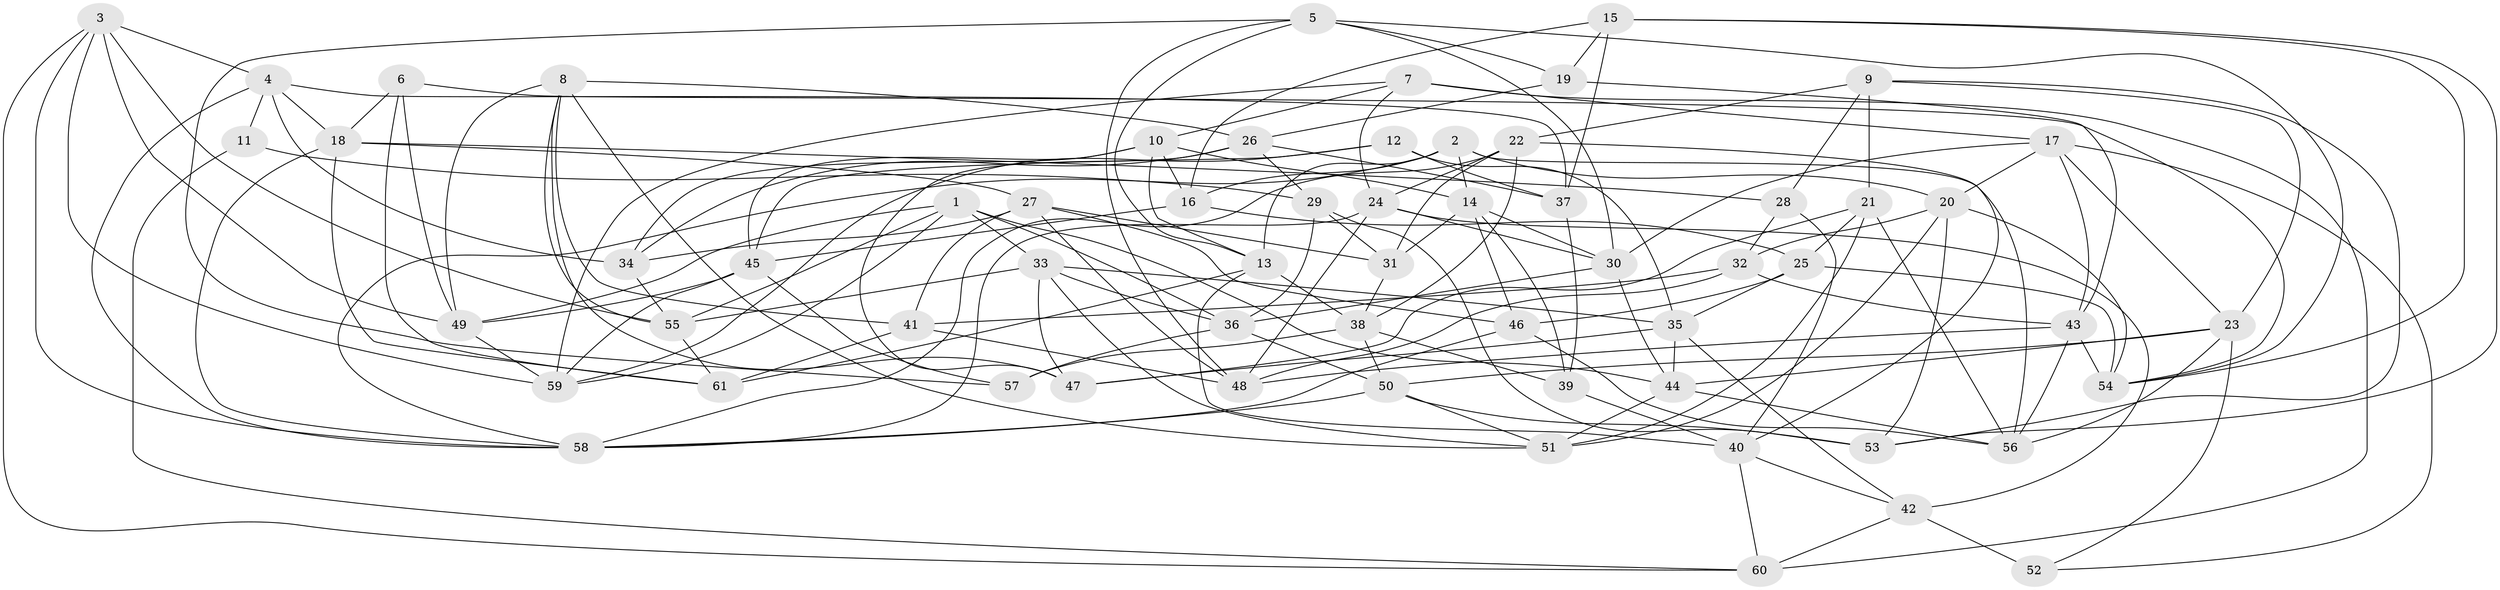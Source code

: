 // original degree distribution, {4: 1.0}
// Generated by graph-tools (version 1.1) at 2025/38/03/04/25 23:38:19]
// undirected, 61 vertices, 166 edges
graph export_dot {
  node [color=gray90,style=filled];
  1;
  2;
  3;
  4;
  5;
  6;
  7;
  8;
  9;
  10;
  11;
  12;
  13;
  14;
  15;
  16;
  17;
  18;
  19;
  20;
  21;
  22;
  23;
  24;
  25;
  26;
  27;
  28;
  29;
  30;
  31;
  32;
  33;
  34;
  35;
  36;
  37;
  38;
  39;
  40;
  41;
  42;
  43;
  44;
  45;
  46;
  47;
  48;
  49;
  50;
  51;
  52;
  53;
  54;
  55;
  56;
  57;
  58;
  59;
  60;
  61;
  1 -- 33 [weight=1.0];
  1 -- 36 [weight=1.0];
  1 -- 44 [weight=1.0];
  1 -- 49 [weight=1.0];
  1 -- 55 [weight=1.0];
  1 -- 59 [weight=1.0];
  2 -- 13 [weight=1.0];
  2 -- 14 [weight=1.0];
  2 -- 16 [weight=1.0];
  2 -- 20 [weight=1.0];
  2 -- 56 [weight=1.0];
  2 -- 58 [weight=1.0];
  3 -- 4 [weight=1.0];
  3 -- 49 [weight=1.0];
  3 -- 55 [weight=1.0];
  3 -- 58 [weight=1.0];
  3 -- 59 [weight=1.0];
  3 -- 60 [weight=1.0];
  4 -- 11 [weight=1.0];
  4 -- 18 [weight=1.0];
  4 -- 34 [weight=1.0];
  4 -- 37 [weight=1.0];
  4 -- 58 [weight=1.0];
  5 -- 13 [weight=1.0];
  5 -- 19 [weight=1.0];
  5 -- 30 [weight=1.0];
  5 -- 48 [weight=1.0];
  5 -- 54 [weight=1.0];
  5 -- 57 [weight=1.0];
  6 -- 18 [weight=1.0];
  6 -- 49 [weight=1.0];
  6 -- 54 [weight=1.0];
  6 -- 61 [weight=1.0];
  7 -- 10 [weight=1.0];
  7 -- 17 [weight=1.0];
  7 -- 24 [weight=1.0];
  7 -- 59 [weight=1.0];
  7 -- 60 [weight=2.0];
  8 -- 26 [weight=1.0];
  8 -- 41 [weight=1.0];
  8 -- 47 [weight=1.0];
  8 -- 49 [weight=1.0];
  8 -- 51 [weight=1.0];
  8 -- 55 [weight=1.0];
  9 -- 21 [weight=2.0];
  9 -- 22 [weight=1.0];
  9 -- 23 [weight=1.0];
  9 -- 28 [weight=1.0];
  9 -- 53 [weight=1.0];
  10 -- 13 [weight=1.0];
  10 -- 14 [weight=1.0];
  10 -- 16 [weight=1.0];
  10 -- 34 [weight=1.0];
  10 -- 45 [weight=1.0];
  11 -- 29 [weight=2.0];
  11 -- 60 [weight=1.0];
  12 -- 35 [weight=1.0];
  12 -- 37 [weight=1.0];
  12 -- 45 [weight=1.0];
  12 -- 59 [weight=1.0];
  13 -- 38 [weight=1.0];
  13 -- 40 [weight=1.0];
  13 -- 61 [weight=1.0];
  14 -- 30 [weight=1.0];
  14 -- 31 [weight=1.0];
  14 -- 39 [weight=1.0];
  14 -- 46 [weight=1.0];
  15 -- 16 [weight=1.0];
  15 -- 19 [weight=1.0];
  15 -- 37 [weight=2.0];
  15 -- 53 [weight=1.0];
  15 -- 54 [weight=1.0];
  16 -- 25 [weight=2.0];
  16 -- 45 [weight=1.0];
  17 -- 20 [weight=1.0];
  17 -- 23 [weight=1.0];
  17 -- 30 [weight=1.0];
  17 -- 43 [weight=1.0];
  17 -- 52 [weight=1.0];
  18 -- 27 [weight=1.0];
  18 -- 28 [weight=1.0];
  18 -- 58 [weight=1.0];
  18 -- 61 [weight=1.0];
  19 -- 26 [weight=1.0];
  19 -- 43 [weight=1.0];
  20 -- 32 [weight=1.0];
  20 -- 51 [weight=1.0];
  20 -- 53 [weight=1.0];
  20 -- 54 [weight=1.0];
  21 -- 25 [weight=1.0];
  21 -- 47 [weight=1.0];
  21 -- 51 [weight=1.0];
  21 -- 56 [weight=1.0];
  22 -- 24 [weight=1.0];
  22 -- 31 [weight=1.0];
  22 -- 38 [weight=1.0];
  22 -- 40 [weight=1.0];
  22 -- 58 [weight=1.0];
  23 -- 44 [weight=1.0];
  23 -- 50 [weight=1.0];
  23 -- 52 [weight=1.0];
  23 -- 56 [weight=1.0];
  24 -- 30 [weight=1.0];
  24 -- 42 [weight=1.0];
  24 -- 48 [weight=1.0];
  24 -- 58 [weight=1.0];
  25 -- 35 [weight=1.0];
  25 -- 46 [weight=1.0];
  25 -- 54 [weight=1.0];
  26 -- 29 [weight=1.0];
  26 -- 34 [weight=2.0];
  26 -- 37 [weight=1.0];
  26 -- 47 [weight=2.0];
  27 -- 31 [weight=1.0];
  27 -- 34 [weight=1.0];
  27 -- 41 [weight=1.0];
  27 -- 46 [weight=2.0];
  27 -- 48 [weight=2.0];
  28 -- 32 [weight=1.0];
  28 -- 40 [weight=1.0];
  29 -- 31 [weight=2.0];
  29 -- 36 [weight=1.0];
  29 -- 53 [weight=2.0];
  30 -- 36 [weight=1.0];
  30 -- 44 [weight=1.0];
  31 -- 38 [weight=1.0];
  32 -- 41 [weight=1.0];
  32 -- 43 [weight=1.0];
  32 -- 48 [weight=2.0];
  33 -- 35 [weight=1.0];
  33 -- 36 [weight=1.0];
  33 -- 47 [weight=1.0];
  33 -- 51 [weight=1.0];
  33 -- 55 [weight=1.0];
  34 -- 55 [weight=1.0];
  35 -- 42 [weight=1.0];
  35 -- 44 [weight=1.0];
  35 -- 47 [weight=1.0];
  36 -- 50 [weight=1.0];
  36 -- 57 [weight=1.0];
  37 -- 39 [weight=1.0];
  38 -- 39 [weight=1.0];
  38 -- 50 [weight=1.0];
  38 -- 57 [weight=1.0];
  39 -- 40 [weight=1.0];
  40 -- 42 [weight=1.0];
  40 -- 60 [weight=1.0];
  41 -- 48 [weight=1.0];
  41 -- 61 [weight=2.0];
  42 -- 52 [weight=2.0];
  42 -- 60 [weight=1.0];
  43 -- 48 [weight=1.0];
  43 -- 54 [weight=1.0];
  43 -- 56 [weight=1.0];
  44 -- 51 [weight=1.0];
  44 -- 56 [weight=1.0];
  45 -- 49 [weight=1.0];
  45 -- 57 [weight=1.0];
  45 -- 59 [weight=1.0];
  46 -- 56 [weight=1.0];
  46 -- 58 [weight=1.0];
  49 -- 59 [weight=1.0];
  50 -- 51 [weight=1.0];
  50 -- 53 [weight=1.0];
  50 -- 58 [weight=1.0];
  55 -- 61 [weight=1.0];
}

